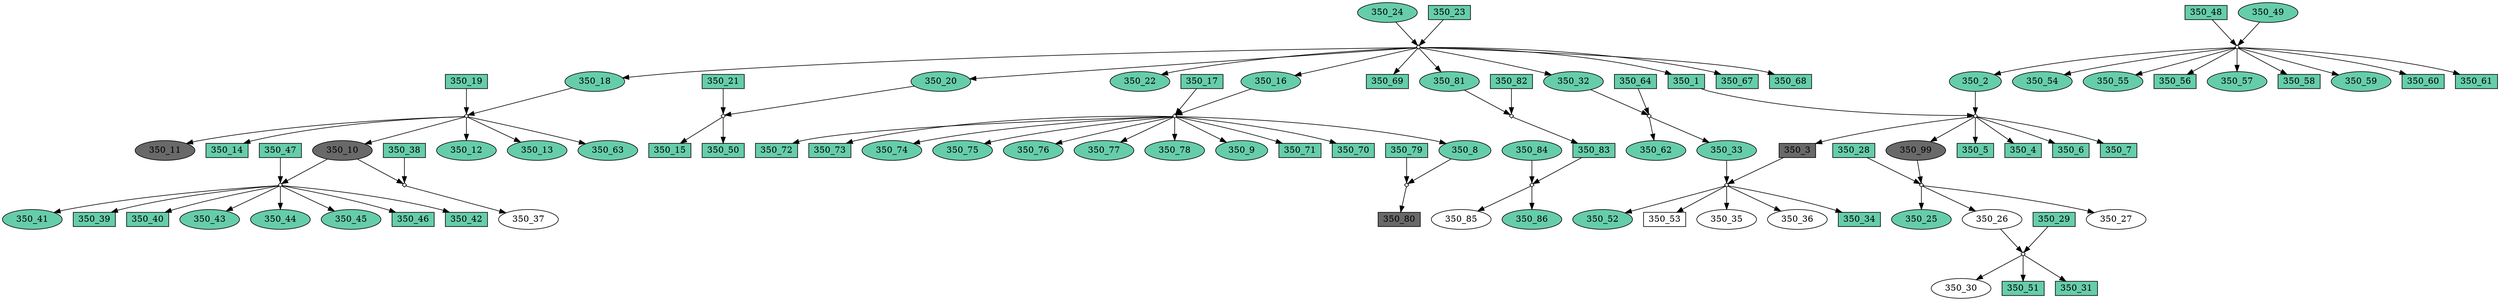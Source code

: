 digraph {
	"350_11" [shape=box fillcolor=dimgrey fontcolor=black height=0.3 regular=0 shape=ellipse style=filled width=0.5]
	"350_19x350_18" -> "350_11"
	"350_21" [shape=box fillcolor=aquamarine3 fontcolor=black height=0.3 regular=0 shape=box style=filled width=0.5]
	"350_21" -> "350_21x350_20"
	"350_20" [shape=box fillcolor=aquamarine3 fontcolor=black height=0.3 regular=0 shape=ellipse style=filled width=0.5]
	"350_23x350_24" -> "350_20"
	"350_20" -> "350_21x350_20"
	"350_19" [shape=box fillcolor=aquamarine3 fontcolor=black height=0.3 regular=0 shape=box style=filled width=0.5]
	"350_19" -> "350_19x350_18"
	"350_18" [shape=box fillcolor=aquamarine3 fontcolor=black height=0.3 regular=0 shape=ellipse style=filled width=0.5]
	"350_23x350_24" -> "350_18"
	"350_18" -> "350_19x350_18"
	"350_22" [shape=box fillcolor=aquamarine3 fontcolor=black height=0.3 regular=0 shape=ellipse style=filled width=0.5]
	"350_23x350_24" -> "350_22"
	"350_17" [shape=box fillcolor=aquamarine3 fontcolor=black height=0.3 regular=0 shape=box style=filled width=0.5]
	"350_17" -> "350_17x350_16"
	"350_84" [shape=box fillcolor=aquamarine3 fontcolor=black height=0.3 regular=0 shape=ellipse style=filled width=0.5]
	"350_84" -> "350_83x350_84"
	"350_24" [shape=box fillcolor=aquamarine3 fontcolor=black height=0.3 regular=0 shape=ellipse style=filled width=0.5]
	"350_24" -> "350_23x350_24"
	"350_85" [shape=box fillcolor=white fontcolor=black height=0.3 regular=0 shape=ellipse style=filled width=0.5]
	"350_83x350_84" -> "350_85"
	"350_86" [shape=box fillcolor=aquamarine3 fontcolor=black height=0.3 regular=0 shape=ellipse style=filled width=0.5]
	"350_83x350_84" -> "350_86"
	"350_25" [shape=box fillcolor=aquamarine3 fontcolor=black height=0.3 regular=0 shape=ellipse style=filled width=0.5]
	"350_28x350_99" -> "350_25"
	"350_26" [shape=box fillcolor=white fontcolor=black height=0.3 regular=0 shape=ellipse style=filled width=0.5]
	"350_28x350_99" -> "350_26"
	"350_26" -> "350_29x350_26"
	"350_27" [shape=box fillcolor=white fontcolor=black height=0.3 regular=0 shape=ellipse style=filled width=0.5]
	"350_28x350_99" -> "350_27"
	"350_28" [shape=box fillcolor=aquamarine3 fontcolor=black height=0.3 regular=0 shape=box style=filled width=0.5]
	"350_28" -> "350_28x350_99"
	"350_23" [shape=box fillcolor=aquamarine3 fontcolor=black height=0.3 regular=0 shape=box style=filled width=0.5]
	"350_23" -> "350_23x350_24"
	"350_16" [shape=box fillcolor=aquamarine3 fontcolor=black height=0.3 regular=0 shape=ellipse style=filled width=0.5]
	"350_23x350_24" -> "350_16"
	"350_16" -> "350_17x350_16"
	"350_69" [shape=box fillcolor=aquamarine3 fontcolor=black height=0.3 regular=0 shape=box style=filled width=0.5]
	"350_23x350_24" -> "350_69"
	"350_14" [shape=box fillcolor=aquamarine3 fontcolor=black height=0.3 regular=0 shape=box style=filled width=0.5]
	"350_19x350_18" -> "350_14"
	"350_72" [shape=box fillcolor=aquamarine3 fontcolor=black height=0.3 regular=0 shape=box style=filled width=0.5]
	"350_17x350_16" -> "350_72"
	"350_73" [shape=box fillcolor=aquamarine3 fontcolor=black height=0.3 regular=0 shape=box style=filled width=0.5]
	"350_17x350_16" -> "350_73"
	"350_74" [shape=box fillcolor=aquamarine3 fontcolor=black height=0.3 regular=0 shape=ellipse style=filled width=0.5]
	"350_17x350_16" -> "350_74"
	"350_75" [shape=box fillcolor=aquamarine3 fontcolor=black height=0.3 regular=0 shape=ellipse style=filled width=0.5]
	"350_17x350_16" -> "350_75"
	"350_76" [shape=box fillcolor=aquamarine3 fontcolor=black height=0.3 regular=0 shape=ellipse style=filled width=0.5]
	"350_17x350_16" -> "350_76"
	"350_77" [shape=box fillcolor=aquamarine3 fontcolor=black height=0.3 regular=0 shape=ellipse style=filled width=0.5]
	"350_17x350_16" -> "350_77"
	"350_78" [shape=box fillcolor=aquamarine3 fontcolor=black height=0.3 regular=0 shape=ellipse style=filled width=0.5]
	"350_17x350_16" -> "350_78"
	"350_79" [shape=box fillcolor=aquamarine3 fontcolor=black height=0.3 regular=0 shape=box style=filled width=0.5]
	"350_79" -> "350_79x350_8"
	"350_80" [shape=box fillcolor=dimgrey fontcolor=black height=0.3 regular=0 shape=box style=filled width=0.5]
	"350_79x350_8" -> "350_80"
	"350_9" [shape=box fillcolor=aquamarine3 fontcolor=black height=0.3 regular=0 shape=ellipse style=filled width=0.5]
	"350_17x350_16" -> "350_9"
	"350_10" [shape=box fillcolor=dimgrey fontcolor=black height=0.3 regular=0 shape=ellipse style=filled width=0.5]
	"350_19x350_18" -> "350_10"
	"350_10" -> "350_47x350_10"
	"350_10" -> "350_38x350_10"
	"350_29" [shape=box fillcolor=aquamarine3 fontcolor=black height=0.3 regular=0 shape=box style=filled width=0.5]
	"350_29" -> "350_29x350_26"
	"350_12" [shape=box fillcolor=aquamarine3 fontcolor=black height=0.3 regular=0 shape=ellipse style=filled width=0.5]
	"350_19x350_18" -> "350_12"
	"350_81" [shape=box fillcolor=aquamarine3 fontcolor=black height=0.3 regular=0 shape=ellipse style=filled width=0.5]
	"350_23x350_24" -> "350_81"
	"350_81" -> "350_82x350_81"
	"350_82" [shape=box fillcolor=aquamarine3 fontcolor=black height=0.3 regular=0 shape=box style=filled width=0.5]
	"350_82" -> "350_82x350_81"
	"350_83" [shape=box fillcolor=aquamarine3 fontcolor=black height=0.3 regular=0 shape=box style=filled width=0.5]
	"350_82x350_81" -> "350_83"
	"350_83" -> "350_83x350_84"
	"350_13" [shape=box fillcolor=aquamarine3 fontcolor=black height=0.3 regular=0 shape=ellipse style=filled width=0.5]
	"350_19x350_18" -> "350_13"
	"350_15" [shape=box fillcolor=aquamarine3 fontcolor=black height=0.3 regular=0 shape=box style=filled width=0.5]
	"350_21x350_20" -> "350_15"
	"350_30" [shape=box fillcolor=white fontcolor=black height=0.3 regular=0 shape=ellipse style=filled width=0.5]
	"350_29x350_26" -> "350_30"
	"350_41" [shape=box fillcolor=aquamarine3 fontcolor=black height=0.3 regular=0 shape=ellipse style=filled width=0.5]
	"350_47x350_10" -> "350_41"
	"350_32" [shape=box fillcolor=aquamarine3 fontcolor=black height=0.3 regular=0 shape=ellipse style=filled width=0.5]
	"350_23x350_24" -> "350_32"
	"350_32" -> "350_64x350_32"
	"350_51" [shape=box fillcolor=aquamarine3 fontcolor=black height=0.3 regular=0 shape=box style=filled width=0.5]
	"350_29x350_26" -> "350_51"
	"350_52" [shape=box fillcolor=aquamarine3 fontcolor=black height=0.3 regular=0 shape=ellipse style=filled width=0.5]
	"350_3x350_33" -> "350_52"
	"350_54" [shape=box fillcolor=aquamarine3 fontcolor=black height=0.3 regular=0 shape=ellipse style=filled width=0.5]
	"350_48x350_49" -> "350_54"
	"350_55" [shape=box fillcolor=aquamarine3 fontcolor=black height=0.3 regular=0 shape=ellipse style=filled width=0.5]
	"350_48x350_49" -> "350_55"
	"350_56" [shape=box fillcolor=aquamarine3 fontcolor=black height=0.3 regular=0 shape=box style=filled width=0.5]
	"350_48x350_49" -> "350_56"
	"350_57" [shape=box fillcolor=aquamarine3 fontcolor=black height=0.3 regular=0 shape=ellipse style=filled width=0.5]
	"350_48x350_49" -> "350_57"
	"350_58" [shape=box fillcolor=aquamarine3 fontcolor=black height=0.3 regular=0 shape=box style=filled width=0.5]
	"350_48x350_49" -> "350_58"
	"350_59" [shape=box fillcolor=aquamarine3 fontcolor=black height=0.3 regular=0 shape=ellipse style=filled width=0.5]
	"350_48x350_49" -> "350_59"
	"350_60" [shape=box fillcolor=aquamarine3 fontcolor=black height=0.3 regular=0 shape=box style=filled width=0.5]
	"350_48x350_49" -> "350_60"
	"350_61" [shape=box fillcolor=aquamarine3 fontcolor=black height=0.3 regular=0 shape=box style=filled width=0.5]
	"350_48x350_49" -> "350_61"
	"350_53" [shape=box fillcolor=white fontcolor=black height=0.3 regular=0 shape=box style=filled width=0.5]
	"350_3x350_33" -> "350_53"
	"350_62" [shape=box fillcolor=aquamarine3 fontcolor=black height=0.3 regular=0 shape=ellipse style=filled width=0.5]
	"350_64x350_32" -> "350_62"
	"350_64" [shape=box fillcolor=aquamarine3 fontcolor=black height=0.3 regular=0 shape=box style=filled width=0.5]
	"350_64" -> "350_64x350_32"
	"350_67" [shape=box fillcolor=aquamarine3 fontcolor=black height=0.3 regular=0 shape=box style=filled width=0.5]
	"350_23x350_24" -> "350_67"
	"350_99" [shape=box fillcolor=dimgrey fontcolor=black height=0.3 regular=0 shape=ellipse style=filled width=0.5]
	"350_1x350_2" -> "350_99"
	"350_99" -> "350_28x350_99"
	"350_50" [shape=box fillcolor=aquamarine3 fontcolor=black height=0.3 regular=0 shape=box style=filled width=0.5]
	"350_21x350_20" -> "350_50"
	"350_3" [shape=box fillcolor=dimgrey fontcolor=black height=0.3 regular=0 shape=box style=filled width=0.5]
	"350_1x350_2" -> "350_3"
	"350_3" -> "350_3x350_33"
	"350_35" [shape=box fillcolor=white fontcolor=black height=0.3 regular=0 shape=ellipse style=filled width=0.5]
	"350_3x350_33" -> "350_35"
	"350_36" [shape=box fillcolor=white fontcolor=black height=0.3 regular=0 shape=ellipse style=filled width=0.5]
	"350_3x350_33" -> "350_36"
	"350_33" [shape=box fillcolor=aquamarine3 fontcolor=black height=0.3 regular=0 shape=ellipse style=filled width=0.5]
	"350_64x350_32" -> "350_33"
	"350_33" -> "350_3x350_33"
	"350_34" [shape=box fillcolor=aquamarine3 fontcolor=black height=0.3 regular=0 shape=box style=filled width=0.5]
	"350_3x350_33" -> "350_34"
	"350_37" [shape=box fillcolor=white fontcolor=black height=0.3 regular=0 shape=ellipse style=filled width=0.5]
	"350_38x350_10" -> "350_37"
	"350_38" [shape=box fillcolor=aquamarine3 fontcolor=black height=0.3 regular=0 shape=box style=filled width=0.5]
	"350_38" -> "350_38x350_10"
	"350_39" [shape=box fillcolor=aquamarine3 fontcolor=black height=0.3 regular=0 shape=box style=filled width=0.5]
	"350_47x350_10" -> "350_39"
	"350_63" [shape=box fillcolor=aquamarine3 fontcolor=black height=0.3 regular=0 shape=ellipse style=filled width=0.5]
	"350_19x350_18" -> "350_63"
	"350_40" [shape=box fillcolor=aquamarine3 fontcolor=black height=0.3 regular=0 shape=box style=filled width=0.5]
	"350_47x350_10" -> "350_40"
	"350_31" [shape=box fillcolor=aquamarine3 fontcolor=black height=0.3 regular=0 shape=box style=filled width=0.5]
	"350_29x350_26" -> "350_31"
	"350_71" [shape=box fillcolor=aquamarine3 fontcolor=black height=0.3 regular=0 shape=box style=filled width=0.5]
	"350_17x350_16" -> "350_71"
	"350_43" [shape=box fillcolor=aquamarine3 fontcolor=black height=0.3 regular=0 shape=ellipse style=filled width=0.5]
	"350_47x350_10" -> "350_43"
	"350_44" [shape=box fillcolor=aquamarine3 fontcolor=black height=0.3 regular=0 shape=ellipse style=filled width=0.5]
	"350_47x350_10" -> "350_44"
	"350_45" [shape=box fillcolor=aquamarine3 fontcolor=black height=0.3 regular=0 shape=ellipse style=filled width=0.5]
	"350_47x350_10" -> "350_45"
	"350_46" [shape=box fillcolor=aquamarine3 fontcolor=black height=0.3 regular=0 shape=box style=filled width=0.5]
	"350_47x350_10" -> "350_46"
	"350_47" [shape=box fillcolor=aquamarine3 fontcolor=black height=0.3 regular=0 shape=box style=filled width=0.5]
	"350_47" -> "350_47x350_10"
	"350_48" [shape=box fillcolor=aquamarine3 fontcolor=black height=0.3 regular=0 shape=box style=filled width=0.5]
	"350_48" -> "350_48x350_49"
	"350_49" [shape=box fillcolor=aquamarine3 fontcolor=black height=0.3 regular=0 shape=ellipse style=filled width=0.5]
	"350_49" -> "350_48x350_49"
	"350_42" [shape=box fillcolor=aquamarine3 fontcolor=black height=0.3 regular=0 shape=box style=filled width=0.5]
	"350_47x350_10" -> "350_42"
	"350_70" [shape=box fillcolor=aquamarine3 fontcolor=black height=0.3 regular=0 shape=box style=filled width=0.5]
	"350_17x350_16" -> "350_70"
	"350_68" [shape=box fillcolor=aquamarine3 fontcolor=black height=0.3 regular=0 shape=box style=filled width=0.5]
	"350_23x350_24" -> "350_68"
	"350_5" [shape=box fillcolor=aquamarine3 fontcolor=black height=0.3 regular=0 shape=box style=filled width=0.5]
	"350_1x350_2" -> "350_5"
	"350_1" [shape=box fillcolor=aquamarine3 fontcolor=black height=0.3 regular=0 shape=box style=filled width=0.5]
	"350_23x350_24" -> "350_1"
	"350_1" -> "350_1x350_2"
	"350_2" [shape=box fillcolor=aquamarine3 fontcolor=black height=0.3 regular=0 shape=ellipse style=filled width=0.5]
	"350_48x350_49" -> "350_2"
	"350_2" -> "350_1x350_2"
	"350_4" [shape=box fillcolor=aquamarine3 fontcolor=black height=0.3 regular=0 shape=box style=filled width=0.5]
	"350_1x350_2" -> "350_4"
	"350_6" [shape=box fillcolor=aquamarine3 fontcolor=black height=0.3 regular=0 shape=box style=filled width=0.5]
	"350_1x350_2" -> "350_6"
	"350_7" [shape=box fillcolor=aquamarine3 fontcolor=black height=0.3 regular=0 shape=box style=filled width=0.5]
	"350_1x350_2" -> "350_7"
	"350_8" [shape=box fillcolor=aquamarine3 fontcolor=black height=0.3 regular=0 shape=ellipse style=filled width=0.5]
	"350_17x350_16" -> "350_8"
	"350_8" -> "350_79x350_8"
	"350_21x350_20" [label="" height=.1 shape=diamond width=.1]
	"350_29x350_26" [label="" height=.1 shape=diamond width=.1]
	"350_3x350_33" [label="" height=.1 shape=diamond width=.1]
	"350_82x350_81" [label="" height=.1 shape=diamond width=.1]
	"350_23x350_24" [label="" height=.1 shape=diamond width=.1]
	"350_79x350_8" [label="" height=.1 shape=diamond width=.1]
	"350_64x350_32" [label="" height=.1 shape=diamond width=.1]
	"350_1x350_2" [label="" height=.1 shape=diamond width=.1]
	"350_83x350_84" [label="" height=.1 shape=diamond width=.1]
	"350_48x350_49" [label="" height=.1 shape=diamond width=.1]
	"350_28x350_99" [label="" height=.1 shape=diamond width=.1]
	"350_17x350_16" [label="" height=.1 shape=diamond width=.1]
	"350_47x350_10" [label="" height=.1 shape=diamond width=.1]
	"350_19x350_18" [label="" height=.1 shape=diamond width=.1]
	"350_38x350_10" [label="" height=.1 shape=diamond width=.1]
}
